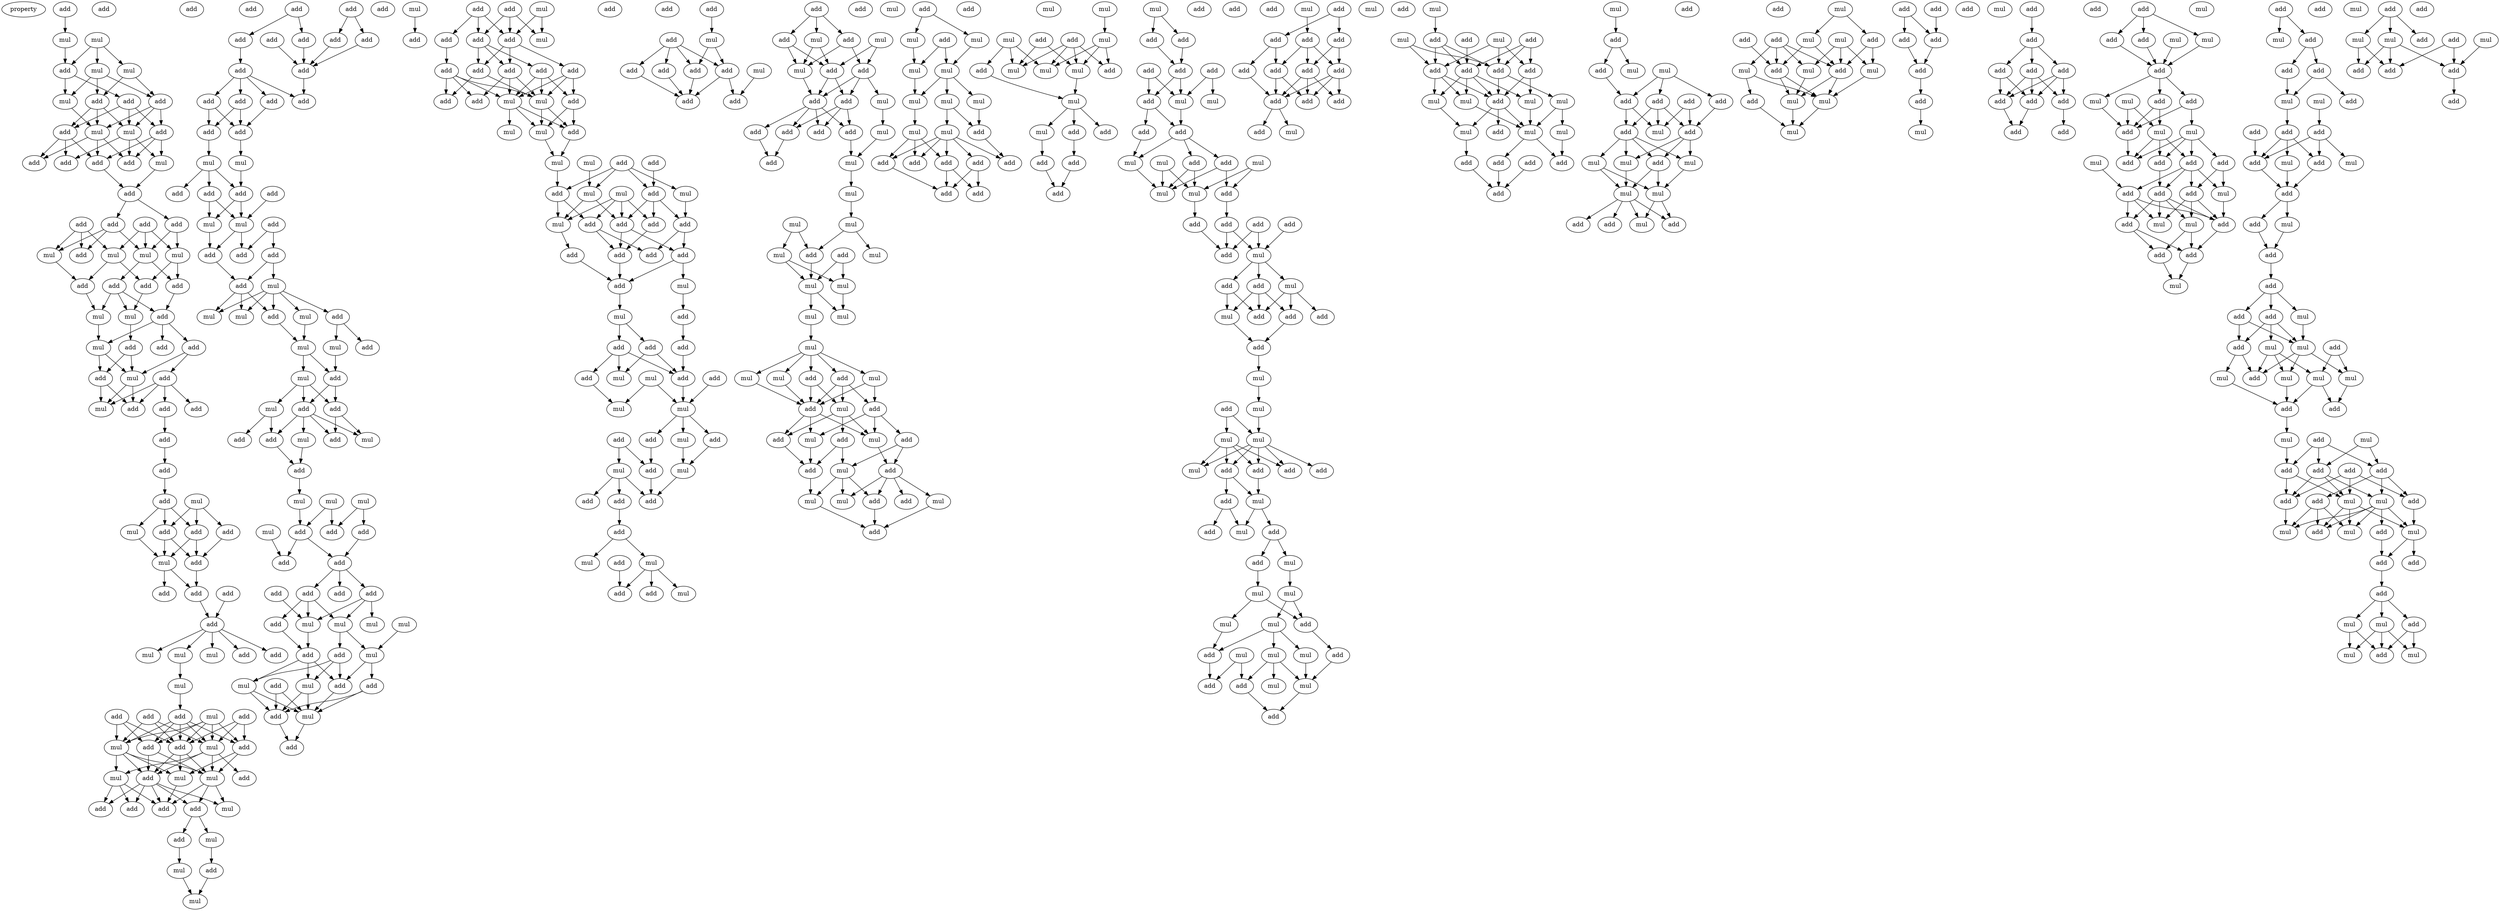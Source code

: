 digraph {
    node [fontcolor=black]
    property [mul=2,lf=1.7]
    0 [ label = add ];
    1 [ label = mul ];
    2 [ label = mul ];
    3 [ label = mul ];
    4 [ label = mul ];
    5 [ label = add ];
    6 [ label = mul ];
    7 [ label = add ];
    8 [ label = add ];
    9 [ label = add ];
    10 [ label = mul ];
    11 [ label = add ];
    12 [ label = mul ];
    13 [ label = add ];
    14 [ label = add ];
    15 [ label = add ];
    16 [ label = mul ];
    17 [ label = add ];
    18 [ label = add ];
    19 [ label = add ];
    20 [ label = add ];
    21 [ label = add ];
    22 [ label = add ];
    23 [ label = add ];
    24 [ label = mul ];
    25 [ label = mul ];
    26 [ label = add ];
    27 [ label = mul ];
    28 [ label = mul ];
    29 [ label = add ];
    30 [ label = add ];
    31 [ label = add ];
    32 [ label = add ];
    33 [ label = add ];
    34 [ label = mul ];
    35 [ label = mul ];
    36 [ label = add ];
    37 [ label = mul ];
    38 [ label = add ];
    39 [ label = add ];
    40 [ label = add ];
    41 [ label = mul ];
    42 [ label = add ];
    43 [ label = add ];
    44 [ label = add ];
    45 [ label = mul ];
    46 [ label = add ];
    47 [ label = add ];
    48 [ label = add ];
    49 [ label = add ];
    50 [ label = mul ];
    51 [ label = add ];
    52 [ label = add ];
    53 [ label = mul ];
    54 [ label = add ];
    55 [ label = add ];
    56 [ label = add ];
    57 [ label = mul ];
    58 [ label = add ];
    59 [ label = add ];
    60 [ label = add ];
    61 [ label = add ];
    62 [ label = add ];
    63 [ label = add ];
    64 [ label = mul ];
    65 [ label = mul ];
    66 [ label = mul ];
    67 [ label = add ];
    68 [ label = add ];
    69 [ label = mul ];
    70 [ label = add ];
    71 [ label = add ];
    72 [ label = add ];
    73 [ label = add ];
    74 [ label = mul ];
    75 [ label = mul ];
    76 [ label = add ];
    77 [ label = mul ];
    78 [ label = add ];
    79 [ label = add ];
    80 [ label = add ];
    81 [ label = add ];
    82 [ label = mul ];
    83 [ label = mul ];
    84 [ label = mul ];
    85 [ label = add ];
    86 [ label = add ];
    87 [ label = add ];
    88 [ label = add ];
    89 [ label = mul ];
    90 [ label = add ];
    91 [ label = mul ];
    92 [ label = mul ];
    93 [ label = add ];
    94 [ label = mul ];
    95 [ label = add ];
    96 [ label = add ];
    97 [ label = add ];
    98 [ label = add ];
    99 [ label = add ];
    100 [ label = add ];
    101 [ label = add ];
    102 [ label = add ];
    103 [ label = add ];
    104 [ label = add ];
    105 [ label = add ];
    106 [ label = add ];
    107 [ label = add ];
    108 [ label = add ];
    109 [ label = add ];
    110 [ label = mul ];
    111 [ label = mul ];
    112 [ label = add ];
    113 [ label = add ];
    114 [ label = add ];
    115 [ label = add ];
    116 [ label = add ];
    117 [ label = mul ];
    118 [ label = add ];
    119 [ label = mul ];
    120 [ label = add ];
    121 [ label = add ];
    122 [ label = add ];
    123 [ label = add ];
    124 [ label = mul ];
    125 [ label = mul ];
    126 [ label = add ];
    127 [ label = add ];
    128 [ label = mul ];
    129 [ label = mul ];
    130 [ label = mul ];
    131 [ label = add ];
    132 [ label = mul ];
    133 [ label = mul ];
    134 [ label = add ];
    135 [ label = add ];
    136 [ label = add ];
    137 [ label = mul ];
    138 [ label = add ];
    139 [ label = mul ];
    140 [ label = add ];
    141 [ label = mul ];
    142 [ label = add ];
    143 [ label = add ];
    144 [ label = mul ];
    145 [ label = mul ];
    146 [ label = mul ];
    147 [ label = add ];
    148 [ label = add ];
    149 [ label = add ];
    150 [ label = mul ];
    151 [ label = add ];
    152 [ label = add ];
    153 [ label = add ];
    154 [ label = add ];
    155 [ label = add ];
    156 [ label = add ];
    157 [ label = mul ];
    158 [ label = mul ];
    159 [ label = mul ];
    160 [ label = add ];
    161 [ label = mul ];
    162 [ label = add ];
    163 [ label = add ];
    164 [ label = mul ];
    165 [ label = add ];
    166 [ label = mul ];
    167 [ label = mul ];
    168 [ label = add ];
    169 [ label = add ];
    170 [ label = mul ];
    171 [ label = add ];
    172 [ label = add ];
    173 [ label = mul ];
    174 [ label = add ];
    175 [ label = add ];
    176 [ label = mul ];
    177 [ label = add ];
    178 [ label = mul ];
    179 [ label = add ];
    180 [ label = add ];
    181 [ label = add ];
    182 [ label = add ];
    183 [ label = add ];
    184 [ label = add ];
    185 [ label = add ];
    186 [ label = add ];
    187 [ label = mul ];
    188 [ label = add ];
    189 [ label = add ];
    190 [ label = mul ];
    191 [ label = add ];
    192 [ label = add ];
    193 [ label = mul ];
    194 [ label = mul ];
    195 [ label = mul ];
    196 [ label = add ];
    197 [ label = add ];
    198 [ label = mul ];
    199 [ label = mul ];
    200 [ label = mul ];
    201 [ label = add ];
    202 [ label = mul ];
    203 [ label = add ];
    204 [ label = add ];
    205 [ label = add ];
    206 [ label = mul ];
    207 [ label = add ];
    208 [ label = add ];
    209 [ label = add ];
    210 [ label = add ];
    211 [ label = add ];
    212 [ label = add ];
    213 [ label = mul ];
    214 [ label = add ];
    215 [ label = add ];
    216 [ label = mul ];
    217 [ label = add ];
    218 [ label = add ];
    219 [ label = add ];
    220 [ label = add ];
    221 [ label = add ];
    222 [ label = mul ];
    223 [ label = mul ];
    224 [ label = add ];
    225 [ label = mul ];
    226 [ label = mul ];
    227 [ label = add ];
    228 [ label = add ];
    229 [ label = add ];
    230 [ label = mul ];
    231 [ label = mul ];
    232 [ label = mul ];
    233 [ label = add ];
    234 [ label = add ];
    235 [ label = add ];
    236 [ label = add ];
    237 [ label = add ];
    238 [ label = add ];
    239 [ label = add ];
    240 [ label = mul ];
    241 [ label = add ];
    242 [ label = mul ];
    243 [ label = add ];
    244 [ label = mul ];
    245 [ label = add ];
    246 [ label = add ];
    247 [ label = add ];
    248 [ label = mul ];
    249 [ label = mul ];
    250 [ label = add ];
    251 [ label = add ];
    252 [ label = add ];
    253 [ label = add ];
    254 [ label = add ];
    255 [ label = add ];
    256 [ label = add ];
    257 [ label = add ];
    258 [ label = mul ];
    259 [ label = add ];
    260 [ label = mul ];
    261 [ label = add ];
    262 [ label = mul ];
    263 [ label = add ];
    264 [ label = add ];
    265 [ label = mul ];
    266 [ label = add ];
    267 [ label = add ];
    268 [ label = add ];
    269 [ label = add ];
    270 [ label = add ];
    271 [ label = add ];
    272 [ label = mul ];
    273 [ label = add ];
    274 [ label = mul ];
    275 [ label = mul ];
    276 [ label = mul ];
    277 [ label = mul ];
    278 [ label = add ];
    279 [ label = mul ];
    280 [ label = mul ];
    281 [ label = mul ];
    282 [ label = add ];
    283 [ label = mul ];
    284 [ label = mul ];
    285 [ label = mul ];
    286 [ label = mul ];
    287 [ label = mul ];
    288 [ label = add ];
    289 [ label = mul ];
    290 [ label = mul ];
    291 [ label = add ];
    292 [ label = mul ];
    293 [ label = add ];
    294 [ label = mul ];
    295 [ label = add ];
    296 [ label = mul ];
    297 [ label = add ];
    298 [ label = add ];
    299 [ label = add ];
    300 [ label = mul ];
    301 [ label = add ];
    302 [ label = mul ];
    303 [ label = add ];
    304 [ label = add ];
    305 [ label = mul ];
    306 [ label = mul ];
    307 [ label = add ];
    308 [ label = mul ];
    309 [ label = add ];
    310 [ label = add ];
    311 [ label = add ];
    312 [ label = add ];
    313 [ label = mul ];
    314 [ label = mul ];
    315 [ label = mul ];
    316 [ label = mul ];
    317 [ label = mul ];
    318 [ label = mul ];
    319 [ label = mul ];
    320 [ label = mul ];
    321 [ label = add ];
    322 [ label = mul ];
    323 [ label = add ];
    324 [ label = add ];
    325 [ label = add ];
    326 [ label = add ];
    327 [ label = add ];
    328 [ label = add ];
    329 [ label = add ];
    330 [ label = mul ];
    331 [ label = mul ];
    332 [ label = mul ];
    333 [ label = add ];
    334 [ label = mul ];
    335 [ label = add ];
    336 [ label = mul ];
    337 [ label = add ];
    338 [ label = mul ];
    339 [ label = mul ];
    340 [ label = add ];
    341 [ label = mul ];
    342 [ label = mul ];
    343 [ label = add ];
    344 [ label = add ];
    345 [ label = add ];
    346 [ label = add ];
    347 [ label = add ];
    348 [ label = mul ];
    349 [ label = add ];
    350 [ label = add ];
    351 [ label = add ];
    352 [ label = add ];
    353 [ label = add ];
    354 [ label = mul ];
    355 [ label = add ];
    356 [ label = mul ];
    357 [ label = add ];
    358 [ label = add ];
    359 [ label = mul ];
    360 [ label = add ];
    361 [ label = add ];
    362 [ label = mul ];
    363 [ label = mul ];
    364 [ label = add ];
    365 [ label = mul ];
    366 [ label = mul ];
    367 [ label = add ];
    368 [ label = add ];
    369 [ label = add ];
    370 [ label = add ];
    371 [ label = add ];
    372 [ label = mul ];
    373 [ label = add ];
    374 [ label = mul ];
    375 [ label = add ];
    376 [ label = add ];
    377 [ label = add ];
    378 [ label = add ];
    379 [ label = mul ];
    380 [ label = add ];
    381 [ label = add ];
    382 [ label = mul ];
    383 [ label = add ];
    384 [ label = add ];
    385 [ label = mul ];
    386 [ label = mul ];
    387 [ label = mul ];
    388 [ label = add ];
    389 [ label = add ];
    390 [ label = add ];
    391 [ label = add ];
    392 [ label = mul ];
    393 [ label = add ];
    394 [ label = mul ];
    395 [ label = mul ];
    396 [ label = add ];
    397 [ label = add ];
    398 [ label = add ];
    399 [ label = mul ];
    400 [ label = mul ];
    401 [ label = mul ];
    402 [ label = add ];
    403 [ label = mul ];
    404 [ label = add ];
    405 [ label = mul ];
    406 [ label = mul ];
    407 [ label = mul ];
    408 [ label = add ];
    409 [ label = mul ];
    410 [ label = add ];
    411 [ label = add ];
    412 [ label = mul ];
    413 [ label = add ];
    414 [ label = mul ];
    415 [ label = add ];
    416 [ label = add ];
    417 [ label = mul ];
    418 [ label = mul ];
    419 [ label = add ];
    420 [ label = add ];
    421 [ label = add ];
    422 [ label = add ];
    423 [ label = add ];
    424 [ label = add ];
    425 [ label = add ];
    426 [ label = add ];
    427 [ label = add ];
    428 [ label = add ];
    429 [ label = add ];
    430 [ label = add ];
    431 [ label = mul ];
    432 [ label = mul ];
    433 [ label = add ];
    434 [ label = mul ];
    435 [ label = add ];
    436 [ label = mul ];
    437 [ label = add ];
    438 [ label = add ];
    439 [ label = add ];
    440 [ label = add ];
    441 [ label = add ];
    442 [ label = mul ];
    443 [ label = mul ];
    444 [ label = mul ];
    445 [ label = add ];
    446 [ label = mul ];
    447 [ label = mul ];
    448 [ label = mul ];
    449 [ label = add ];
    450 [ label = mul ];
    451 [ label = add ];
    452 [ label = add ];
    453 [ label = add ];
    454 [ label = add ];
    455 [ label = add ];
    456 [ label = mul ];
    457 [ label = add ];
    458 [ label = add ];
    459 [ label = mul ];
    460 [ label = mul ];
    461 [ label = add ];
    462 [ label = add ];
    463 [ label = add ];
    464 [ label = add ];
    465 [ label = add ];
    466 [ label = add ];
    467 [ label = mul ];
    468 [ label = add ];
    469 [ label = mul ];
    470 [ label = mul ];
    471 [ label = mul ];
    472 [ label = add ];
    473 [ label = mul ];
    474 [ label = mul ];
    475 [ label = add ];
    476 [ label = add ];
    477 [ label = add ];
    478 [ label = add ];
    479 [ label = mul ];
    480 [ label = mul ];
    481 [ label = mul ];
    482 [ label = add ];
    483 [ label = mul ];
    484 [ label = add ];
    485 [ label = add ];
    486 [ label = mul ];
    487 [ label = add ];
    488 [ label = add ];
    489 [ label = mul ];
    490 [ label = mul ];
    491 [ label = add ];
    492 [ label = mul ];
    493 [ label = mul ];
    494 [ label = mul ];
    495 [ label = add ];
    496 [ label = add ];
    497 [ label = add ];
    498 [ label = add ];
    499 [ label = mul ];
    500 [ label = add ];
    501 [ label = add ];
    502 [ label = add ];
    503 [ label = add ];
    504 [ label = mul ];
    505 [ label = add ];
    506 [ label = add ];
    507 [ label = add ];
    508 [ label = add ];
    509 [ label = add ];
    510 [ label = add ];
    511 [ label = add ];
    512 [ label = add ];
    513 [ label = add ];
    514 [ label = add ];
    515 [ label = add ];
    516 [ label = add ];
    517 [ label = add ];
    518 [ label = mul ];
    519 [ label = mul ];
    520 [ label = mul ];
    521 [ label = add ];
    522 [ label = mul ];
    523 [ label = add ];
    524 [ label = mul ];
    525 [ label = add ];
    526 [ label = mul ];
    527 [ label = mul ];
    528 [ label = add ];
    529 [ label = add ];
    530 [ label = add ];
    531 [ label = add ];
    532 [ label = add ];
    533 [ label = mul ];
    534 [ label = add ];
    535 [ label = add ];
    536 [ label = mul ];
    537 [ label = add ];
    538 [ label = add ];
    539 [ label = mul ];
    540 [ label = add ];
    541 [ label = mul ];
    542 [ label = add ];
    543 [ label = add ];
    544 [ label = mul ];
    545 [ label = add ];
    546 [ label = mul ];
    547 [ label = add ];
    548 [ label = add ];
    549 [ label = add ];
    550 [ label = mul ];
    551 [ label = add ];
    552 [ label = mul ];
    553 [ label = add ];
    554 [ label = add ];
    555 [ label = add ];
    556 [ label = mul ];
    557 [ label = add ];
    558 [ label = mul ];
    559 [ label = add ];
    560 [ label = add ];
    561 [ label = add ];
    562 [ label = mul ];
    563 [ label = add ];
    564 [ label = add ];
    565 [ label = add ];
    566 [ label = add ];
    567 [ label = mul ];
    568 [ label = add ];
    569 [ label = add ];
    570 [ label = add ];
    571 [ label = mul ];
    572 [ label = mul ];
    573 [ label = mul ];
    574 [ label = add ];
    575 [ label = mul ];
    576 [ label = mul ];
    577 [ label = mul ];
    578 [ label = add ];
    579 [ label = add ];
    580 [ label = add ];
    581 [ label = mul ];
    582 [ label = mul ];
    583 [ label = add ];
    584 [ label = add ];
    585 [ label = add ];
    586 [ label = add ];
    587 [ label = mul ];
    588 [ label = add ];
    589 [ label = add ];
    590 [ label = add ];
    591 [ label = mul ];
    592 [ label = add ];
    593 [ label = add ];
    594 [ label = mul ];
    595 [ label = mul ];
    596 [ label = mul ];
    597 [ label = add ];
    598 [ label = add ];
    599 [ label = add ];
    600 [ label = mul ];
    601 [ label = add ];
    602 [ label = mul ];
    603 [ label = mul ];
    604 [ label = mul ];
    605 [ label = add ];
    606 [ label = mul ];
    607 [ label = add ];
    608 [ label = add ];
    609 [ label = mul ];
    610 [ label = mul ];
    611 [ label = add ];
    612 [ label = mul ];
    613 [ label = add ];
    614 [ label = add ];
    615 [ label = add ];
    616 [ label = add ];
    617 [ label = add ];
    0 -> 2 [ name = 0 ];
    1 -> 3 [ name = 1 ];
    1 -> 4 [ name = 2 ];
    1 -> 5 [ name = 3 ];
    2 -> 5 [ name = 4 ];
    3 -> 8 [ name = 5 ];
    3 -> 9 [ name = 6 ];
    4 -> 6 [ name = 7 ];
    4 -> 8 [ name = 8 ];
    4 -> 9 [ name = 9 ];
    5 -> 6 [ name = 10 ];
    5 -> 7 [ name = 11 ];
    6 -> 10 [ name = 12 ];
    7 -> 11 [ name = 13 ];
    7 -> 12 [ name = 14 ];
    7 -> 13 [ name = 15 ];
    8 -> 10 [ name = 16 ];
    8 -> 11 [ name = 17 ];
    8 -> 12 [ name = 18 ];
    9 -> 10 [ name = 19 ];
    9 -> 12 [ name = 20 ];
    9 -> 13 [ name = 21 ];
    10 -> 14 [ name = 22 ];
    10 -> 17 [ name = 23 ];
    10 -> 18 [ name = 24 ];
    11 -> 16 [ name = 25 ];
    11 -> 17 [ name = 26 ];
    11 -> 18 [ name = 27 ];
    12 -> 15 [ name = 28 ];
    12 -> 16 [ name = 29 ];
    12 -> 17 [ name = 30 ];
    13 -> 14 [ name = 31 ];
    13 -> 15 [ name = 32 ];
    13 -> 18 [ name = 33 ];
    16 -> 19 [ name = 34 ];
    18 -> 19 [ name = 35 ];
    19 -> 21 [ name = 36 ];
    19 -> 23 [ name = 37 ];
    20 -> 24 [ name = 38 ];
    20 -> 26 [ name = 39 ];
    20 -> 27 [ name = 40 ];
    21 -> 26 [ name = 41 ];
    21 -> 27 [ name = 42 ];
    21 -> 28 [ name = 43 ];
    22 -> 24 [ name = 44 ];
    22 -> 25 [ name = 45 ];
    22 -> 28 [ name = 46 ];
    23 -> 25 [ name = 47 ];
    23 -> 28 [ name = 48 ];
    24 -> 30 [ name = 49 ];
    24 -> 31 [ name = 50 ];
    25 -> 31 [ name = 51 ];
    25 -> 32 [ name = 52 ];
    27 -> 30 [ name = 53 ];
    28 -> 29 [ name = 54 ];
    28 -> 32 [ name = 55 ];
    29 -> 33 [ name = 56 ];
    29 -> 34 [ name = 57 ];
    29 -> 35 [ name = 58 ];
    30 -> 35 [ name = 59 ];
    31 -> 34 [ name = 60 ];
    32 -> 33 [ name = 61 ];
    33 -> 37 [ name = 62 ];
    33 -> 38 [ name = 63 ];
    33 -> 39 [ name = 64 ];
    34 -> 36 [ name = 65 ];
    35 -> 37 [ name = 66 ];
    36 -> 41 [ name = 67 ];
    36 -> 42 [ name = 68 ];
    37 -> 41 [ name = 69 ];
    37 -> 42 [ name = 70 ];
    39 -> 40 [ name = 71 ];
    39 -> 41 [ name = 72 ];
    40 -> 43 [ name = 73 ];
    40 -> 45 [ name = 74 ];
    40 -> 46 [ name = 75 ];
    40 -> 47 [ name = 76 ];
    41 -> 45 [ name = 77 ];
    41 -> 46 [ name = 78 ];
    42 -> 45 [ name = 79 ];
    42 -> 46 [ name = 80 ];
    43 -> 48 [ name = 81 ];
    48 -> 49 [ name = 82 ];
    49 -> 52 [ name = 83 ];
    50 -> 54 [ name = 84 ];
    50 -> 55 [ name = 85 ];
    50 -> 56 [ name = 86 ];
    52 -> 53 [ name = 87 ];
    52 -> 55 [ name = 88 ];
    52 -> 56 [ name = 89 ];
    53 -> 57 [ name = 90 ];
    54 -> 58 [ name = 91 ];
    55 -> 57 [ name = 92 ];
    55 -> 58 [ name = 93 ];
    56 -> 57 [ name = 94 ];
    56 -> 58 [ name = 95 ];
    57 -> 60 [ name = 96 ];
    57 -> 61 [ name = 97 ];
    58 -> 60 [ name = 98 ];
    59 -> 63 [ name = 99 ];
    60 -> 63 [ name = 100 ];
    63 -> 64 [ name = 101 ];
    63 -> 65 [ name = 102 ];
    63 -> 66 [ name = 103 ];
    63 -> 67 [ name = 104 ];
    63 -> 68 [ name = 105 ];
    65 -> 69 [ name = 106 ];
    69 -> 70 [ name = 107 ];
    70 -> 75 [ name = 108 ];
    70 -> 76 [ name = 109 ];
    70 -> 77 [ name = 110 ];
    70 -> 78 [ name = 111 ];
    70 -> 79 [ name = 112 ];
    71 -> 76 [ name = 113 ];
    71 -> 77 [ name = 114 ];
    71 -> 79 [ name = 115 ];
    72 -> 75 [ name = 116 ];
    72 -> 76 [ name = 117 ];
    72 -> 77 [ name = 118 ];
    73 -> 75 [ name = 119 ];
    73 -> 76 [ name = 120 ];
    73 -> 78 [ name = 121 ];
    74 -> 75 [ name = 122 ];
    74 -> 76 [ name = 123 ];
    74 -> 77 [ name = 124 ];
    74 -> 78 [ name = 125 ];
    74 -> 79 [ name = 126 ];
    75 -> 81 [ name = 127 ];
    75 -> 82 [ name = 128 ];
    75 -> 83 [ name = 129 ];
    75 -> 84 [ name = 130 ];
    76 -> 81 [ name = 131 ];
    76 -> 83 [ name = 132 ];
    76 -> 84 [ name = 133 ];
    77 -> 80 [ name = 134 ];
    77 -> 81 [ name = 135 ];
    77 -> 82 [ name = 136 ];
    77 -> 84 [ name = 137 ];
    78 -> 81 [ name = 138 ];
    78 -> 84 [ name = 139 ];
    79 -> 83 [ name = 140 ];
    79 -> 84 [ name = 141 ];
    81 -> 85 [ name = 142 ];
    81 -> 86 [ name = 143 ];
    81 -> 87 [ name = 144 ];
    81 -> 88 [ name = 145 ];
    81 -> 89 [ name = 146 ];
    82 -> 85 [ name = 147 ];
    82 -> 86 [ name = 148 ];
    82 -> 87 [ name = 149 ];
    83 -> 85 [ name = 150 ];
    84 -> 85 [ name = 151 ];
    84 -> 88 [ name = 152 ];
    84 -> 89 [ name = 153 ];
    88 -> 90 [ name = 154 ];
    88 -> 91 [ name = 155 ];
    90 -> 92 [ name = 156 ];
    91 -> 93 [ name = 157 ];
    92 -> 94 [ name = 158 ];
    93 -> 94 [ name = 159 ];
    95 -> 99 [ name = 160 ];
    95 -> 100 [ name = 161 ];
    96 -> 97 [ name = 162 ];
    96 -> 101 [ name = 163 ];
    97 -> 102 [ name = 164 ];
    98 -> 102 [ name = 165 ];
    99 -> 103 [ name = 166 ];
    100 -> 102 [ name = 167 ];
    101 -> 102 [ name = 168 ];
    102 -> 106 [ name = 169 ];
    103 -> 104 [ name = 170 ];
    103 -> 105 [ name = 171 ];
    103 -> 106 [ name = 172 ];
    103 -> 107 [ name = 173 ];
    104 -> 108 [ name = 174 ];
    104 -> 109 [ name = 175 ];
    105 -> 108 [ name = 176 ];
    105 -> 109 [ name = 177 ];
    107 -> 109 [ name = 178 ];
    108 -> 110 [ name = 179 ];
    109 -> 111 [ name = 180 ];
    110 -> 112 [ name = 181 ];
    110 -> 115 [ name = 182 ];
    110 -> 116 [ name = 183 ];
    111 -> 115 [ name = 184 ];
    112 -> 117 [ name = 185 ];
    112 -> 119 [ name = 186 ];
    113 -> 119 [ name = 187 ];
    115 -> 117 [ name = 188 ];
    115 -> 119 [ name = 189 ];
    117 -> 121 [ name = 190 ];
    118 -> 120 [ name = 191 ];
    118 -> 122 [ name = 192 ];
    119 -> 120 [ name = 193 ];
    119 -> 121 [ name = 194 ];
    121 -> 123 [ name = 195 ];
    122 -> 123 [ name = 196 ];
    122 -> 124 [ name = 197 ];
    123 -> 125 [ name = 198 ];
    123 -> 126 [ name = 199 ];
    123 -> 128 [ name = 200 ];
    124 -> 125 [ name = 201 ];
    124 -> 126 [ name = 202 ];
    124 -> 127 [ name = 203 ];
    124 -> 128 [ name = 204 ];
    124 -> 129 [ name = 205 ];
    126 -> 132 [ name = 206 ];
    127 -> 130 [ name = 207 ];
    127 -> 131 [ name = 208 ];
    129 -> 132 [ name = 209 ];
    130 -> 134 [ name = 210 ];
    132 -> 133 [ name = 211 ];
    132 -> 134 [ name = 212 ];
    133 -> 135 [ name = 213 ];
    133 -> 136 [ name = 214 ];
    133 -> 137 [ name = 215 ];
    134 -> 135 [ name = 216 ];
    134 -> 136 [ name = 217 ];
    135 -> 138 [ name = 218 ];
    135 -> 139 [ name = 219 ];
    135 -> 140 [ name = 220 ];
    135 -> 141 [ name = 221 ];
    136 -> 139 [ name = 222 ];
    136 -> 140 [ name = 223 ];
    137 -> 138 [ name = 224 ];
    137 -> 142 [ name = 225 ];
    138 -> 143 [ name = 226 ];
    141 -> 143 [ name = 227 ];
    143 -> 146 [ name = 228 ];
    144 -> 148 [ name = 229 ];
    144 -> 149 [ name = 230 ];
    145 -> 147 [ name = 231 ];
    145 -> 148 [ name = 232 ];
    146 -> 149 [ name = 233 ];
    147 -> 152 [ name = 234 ];
    149 -> 151 [ name = 235 ];
    149 -> 152 [ name = 236 ];
    150 -> 151 [ name = 237 ];
    152 -> 154 [ name = 238 ];
    152 -> 155 [ name = 239 ];
    152 -> 156 [ name = 240 ];
    153 -> 161 [ name = 241 ];
    155 -> 157 [ name = 242 ];
    155 -> 158 [ name = 243 ];
    155 -> 161 [ name = 244 ];
    156 -> 157 [ name = 245 ];
    156 -> 160 [ name = 246 ];
    156 -> 161 [ name = 247 ];
    157 -> 162 [ name = 248 ];
    157 -> 164 [ name = 249 ];
    159 -> 164 [ name = 250 ];
    160 -> 163 [ name = 251 ];
    161 -> 163 [ name = 252 ];
    162 -> 166 [ name = 253 ];
    162 -> 167 [ name = 254 ];
    162 -> 168 [ name = 255 ];
    163 -> 166 [ name = 256 ];
    163 -> 167 [ name = 257 ];
    163 -> 168 [ name = 258 ];
    164 -> 165 [ name = 259 ];
    164 -> 168 [ name = 260 ];
    165 -> 170 [ name = 261 ];
    165 -> 171 [ name = 262 ];
    166 -> 170 [ name = 263 ];
    166 -> 171 [ name = 264 ];
    167 -> 170 [ name = 265 ];
    167 -> 171 [ name = 266 ];
    168 -> 170 [ name = 267 ];
    169 -> 170 [ name = 268 ];
    169 -> 171 [ name = 269 ];
    170 -> 172 [ name = 270 ];
    171 -> 172 [ name = 271 ];
    173 -> 174 [ name = 272 ];
    175 -> 179 [ name = 273 ];
    175 -> 180 [ name = 274 ];
    175 -> 181 [ name = 275 ];
    176 -> 178 [ name = 276 ];
    176 -> 181 [ name = 277 ];
    177 -> 178 [ name = 278 ];
    177 -> 180 [ name = 279 ];
    177 -> 181 [ name = 280 ];
    179 -> 186 [ name = 281 ];
    180 -> 182 [ name = 282 ];
    180 -> 184 [ name = 283 ];
    180 -> 185 [ name = 284 ];
    181 -> 183 [ name = 285 ];
    181 -> 184 [ name = 286 ];
    181 -> 185 [ name = 287 ];
    182 -> 187 [ name = 288 ];
    182 -> 189 [ name = 289 ];
    182 -> 190 [ name = 290 ];
    183 -> 187 [ name = 291 ];
    183 -> 189 [ name = 292 ];
    183 -> 190 [ name = 293 ];
    184 -> 188 [ name = 294 ];
    184 -> 190 [ name = 295 ];
    185 -> 187 [ name = 296 ];
    185 -> 190 [ name = 297 ];
    185 -> 191 [ name = 298 ];
    186 -> 187 [ name = 299 ];
    186 -> 188 [ name = 300 ];
    186 -> 190 [ name = 301 ];
    186 -> 191 [ name = 302 ];
    187 -> 192 [ name = 303 ];
    187 -> 193 [ name = 304 ];
    187 -> 194 [ name = 305 ];
    189 -> 192 [ name = 306 ];
    189 -> 193 [ name = 307 ];
    190 -> 192 [ name = 308 ];
    190 -> 193 [ name = 309 ];
    192 -> 198 [ name = 310 ];
    193 -> 198 [ name = 311 ];
    195 -> 199 [ name = 312 ];
    196 -> 199 [ name = 313 ];
    196 -> 201 [ name = 314 ];
    196 -> 202 [ name = 315 ];
    196 -> 203 [ name = 316 ];
    197 -> 201 [ name = 317 ];
    198 -> 203 [ name = 318 ];
    199 -> 206 [ name = 319 ];
    199 -> 207 [ name = 320 ];
    200 -> 204 [ name = 321 ];
    200 -> 206 [ name = 322 ];
    200 -> 207 [ name = 323 ];
    200 -> 208 [ name = 324 ];
    201 -> 205 [ name = 325 ];
    201 -> 207 [ name = 326 ];
    201 -> 208 [ name = 327 ];
    202 -> 205 [ name = 328 ];
    203 -> 204 [ name = 329 ];
    203 -> 206 [ name = 330 ];
    204 -> 211 [ name = 331 ];
    204 -> 212 [ name = 332 ];
    205 -> 210 [ name = 333 ];
    205 -> 212 [ name = 334 ];
    206 -> 209 [ name = 335 ];
    207 -> 210 [ name = 336 ];
    207 -> 211 [ name = 337 ];
    208 -> 211 [ name = 338 ];
    209 -> 214 [ name = 339 ];
    210 -> 213 [ name = 340 ];
    210 -> 214 [ name = 341 ];
    211 -> 214 [ name = 342 ];
    213 -> 215 [ name = 343 ];
    214 -> 216 [ name = 344 ];
    215 -> 219 [ name = 345 ];
    216 -> 217 [ name = 346 ];
    216 -> 218 [ name = 347 ];
    217 -> 221 [ name = 348 ];
    217 -> 223 [ name = 349 ];
    217 -> 224 [ name = 350 ];
    218 -> 223 [ name = 351 ];
    218 -> 224 [ name = 352 ];
    219 -> 224 [ name = 353 ];
    220 -> 226 [ name = 354 ];
    221 -> 225 [ name = 355 ];
    222 -> 225 [ name = 356 ];
    222 -> 226 [ name = 357 ];
    224 -> 226 [ name = 358 ];
    226 -> 228 [ name = 359 ];
    226 -> 229 [ name = 360 ];
    226 -> 230 [ name = 361 ];
    227 -> 231 [ name = 362 ];
    227 -> 233 [ name = 363 ];
    228 -> 232 [ name = 364 ];
    229 -> 233 [ name = 365 ];
    230 -> 232 [ name = 366 ];
    231 -> 236 [ name = 367 ];
    231 -> 237 [ name = 368 ];
    231 -> 238 [ name = 369 ];
    232 -> 238 [ name = 370 ];
    233 -> 238 [ name = 371 ];
    237 -> 239 [ name = 372 ];
    239 -> 240 [ name = 373 ];
    239 -> 242 [ name = 374 ];
    241 -> 243 [ name = 375 ];
    242 -> 243 [ name = 376 ];
    242 -> 244 [ name = 377 ];
    242 -> 245 [ name = 378 ];
    246 -> 248 [ name = 379 ];
    247 -> 250 [ name = 380 ];
    247 -> 251 [ name = 381 ];
    247 -> 252 [ name = 382 ];
    247 -> 253 [ name = 383 ];
    248 -> 251 [ name = 384 ];
    248 -> 253 [ name = 385 ];
    249 -> 254 [ name = 386 ];
    250 -> 255 [ name = 387 ];
    251 -> 255 [ name = 388 ];
    252 -> 255 [ name = 389 ];
    253 -> 254 [ name = 390 ];
    253 -> 255 [ name = 391 ];
    256 -> 257 [ name = 392 ];
    256 -> 259 [ name = 393 ];
    256 -> 260 [ name = 394 ];
    257 -> 262 [ name = 395 ];
    257 -> 264 [ name = 396 ];
    258 -> 263 [ name = 397 ];
    258 -> 264 [ name = 398 ];
    259 -> 262 [ name = 399 ];
    259 -> 263 [ name = 400 ];
    260 -> 262 [ name = 401 ];
    260 -> 263 [ name = 402 ];
    262 -> 267 [ name = 403 ];
    263 -> 266 [ name = 404 ];
    263 -> 267 [ name = 405 ];
    264 -> 265 [ name = 406 ];
    264 -> 266 [ name = 407 ];
    264 -> 267 [ name = 408 ];
    265 -> 272 [ name = 409 ];
    266 -> 269 [ name = 410 ];
    266 -> 270 [ name = 411 ];
    266 -> 271 [ name = 412 ];
    267 -> 268 [ name = 413 ];
    267 -> 269 [ name = 414 ];
    267 -> 270 [ name = 415 ];
    267 -> 271 [ name = 416 ];
    268 -> 273 [ name = 417 ];
    270 -> 273 [ name = 418 ];
    271 -> 274 [ name = 419 ];
    272 -> 274 [ name = 420 ];
    274 -> 275 [ name = 421 ];
    275 -> 277 [ name = 422 ];
    276 -> 278 [ name = 423 ];
    276 -> 281 [ name = 424 ];
    277 -> 278 [ name = 425 ];
    277 -> 280 [ name = 426 ];
    278 -> 283 [ name = 427 ];
    281 -> 283 [ name = 428 ];
    281 -> 284 [ name = 429 ];
    282 -> 283 [ name = 430 ];
    282 -> 284 [ name = 431 ];
    283 -> 285 [ name = 432 ];
    283 -> 286 [ name = 433 ];
    284 -> 285 [ name = 434 ];
    286 -> 287 [ name = 435 ];
    287 -> 288 [ name = 436 ];
    287 -> 289 [ name = 437 ];
    287 -> 290 [ name = 438 ];
    287 -> 291 [ name = 439 ];
    287 -> 292 [ name = 440 ];
    288 -> 294 [ name = 441 ];
    288 -> 295 [ name = 442 ];
    289 -> 295 [ name = 443 ];
    290 -> 295 [ name = 444 ];
    291 -> 293 [ name = 445 ];
    291 -> 294 [ name = 446 ];
    291 -> 295 [ name = 447 ];
    292 -> 293 [ name = 448 ];
    292 -> 295 [ name = 449 ];
    293 -> 296 [ name = 450 ];
    293 -> 298 [ name = 451 ];
    293 -> 300 [ name = 452 ];
    294 -> 296 [ name = 453 ];
    294 -> 297 [ name = 454 ];
    294 -> 299 [ name = 455 ];
    295 -> 296 [ name = 456 ];
    295 -> 299 [ name = 457 ];
    295 -> 300 [ name = 458 ];
    296 -> 301 [ name = 459 ];
    297 -> 302 [ name = 460 ];
    297 -> 303 [ name = 461 ];
    298 -> 301 [ name = 462 ];
    298 -> 302 [ name = 463 ];
    299 -> 303 [ name = 464 ];
    300 -> 303 [ name = 465 ];
    301 -> 304 [ name = 466 ];
    301 -> 306 [ name = 467 ];
    301 -> 307 [ name = 468 ];
    301 -> 308 [ name = 469 ];
    302 -> 305 [ name = 470 ];
    302 -> 306 [ name = 471 ];
    302 -> 307 [ name = 472 ];
    303 -> 305 [ name = 473 ];
    305 -> 309 [ name = 474 ];
    307 -> 309 [ name = 475 ];
    308 -> 309 [ name = 476 ];
    310 -> 313 [ name = 477 ];
    310 -> 314 [ name = 478 ];
    311 -> 315 [ name = 479 ];
    311 -> 316 [ name = 480 ];
    313 -> 315 [ name = 481 ];
    314 -> 316 [ name = 482 ];
    315 -> 317 [ name = 483 ];
    315 -> 318 [ name = 484 ];
    315 -> 319 [ name = 485 ];
    316 -> 319 [ name = 486 ];
    317 -> 320 [ name = 487 ];
    317 -> 321 [ name = 488 ];
    318 -> 321 [ name = 489 ];
    319 -> 322 [ name = 490 ];
    320 -> 323 [ name = 491 ];
    320 -> 324 [ name = 492 ];
    320 -> 325 [ name = 493 ];
    320 -> 326 [ name = 494 ];
    320 -> 327 [ name = 495 ];
    321 -> 325 [ name = 496 ];
    322 -> 323 [ name = 497 ];
    322 -> 324 [ name = 498 ];
    322 -> 326 [ name = 499 ];
    323 -> 328 [ name = 500 ];
    323 -> 329 [ name = 501 ];
    326 -> 328 [ name = 502 ];
    327 -> 328 [ name = 503 ];
    327 -> 329 [ name = 504 ];
    331 -> 334 [ name = 505 ];
    332 -> 337 [ name = 506 ];
    332 -> 338 [ name = 507 ];
    332 -> 339 [ name = 508 ];
    333 -> 336 [ name = 509 ];
    333 -> 338 [ name = 510 ];
    333 -> 339 [ name = 511 ];
    333 -> 340 [ name = 512 ];
    334 -> 336 [ name = 513 ];
    334 -> 339 [ name = 514 ];
    334 -> 340 [ name = 515 ];
    335 -> 336 [ name = 516 ];
    335 -> 338 [ name = 517 ];
    336 -> 341 [ name = 518 ];
    337 -> 341 [ name = 519 ];
    341 -> 342 [ name = 520 ];
    341 -> 343 [ name = 521 ];
    341 -> 344 [ name = 522 ];
    342 -> 345 [ name = 523 ];
    343 -> 346 [ name = 524 ];
    345 -> 347 [ name = 525 ];
    346 -> 347 [ name = 526 ];
    348 -> 349 [ name = 527 ];
    348 -> 350 [ name = 528 ];
    349 -> 351 [ name = 529 ];
    350 -> 351 [ name = 530 ];
    351 -> 354 [ name = 531 ];
    351 -> 355 [ name = 532 ];
    352 -> 354 [ name = 533 ];
    352 -> 355 [ name = 534 ];
    353 -> 354 [ name = 535 ];
    353 -> 356 [ name = 536 ];
    354 -> 358 [ name = 537 ];
    355 -> 357 [ name = 538 ];
    355 -> 358 [ name = 539 ];
    357 -> 359 [ name = 540 ];
    358 -> 359 [ name = 541 ];
    358 -> 360 [ name = 542 ];
    358 -> 361 [ name = 543 ];
    359 -> 366 [ name = 544 ];
    360 -> 364 [ name = 545 ];
    360 -> 366 [ name = 546 ];
    361 -> 365 [ name = 547 ];
    361 -> 366 [ name = 548 ];
    362 -> 365 [ name = 549 ];
    362 -> 366 [ name = 550 ];
    363 -> 364 [ name = 551 ];
    363 -> 365 [ name = 552 ];
    364 -> 369 [ name = 553 ];
    365 -> 370 [ name = 554 ];
    367 -> 372 [ name = 555 ];
    368 -> 371 [ name = 556 ];
    368 -> 372 [ name = 557 ];
    369 -> 371 [ name = 558 ];
    369 -> 372 [ name = 559 ];
    370 -> 371 [ name = 560 ];
    372 -> 373 [ name = 561 ];
    372 -> 374 [ name = 562 ];
    372 -> 375 [ name = 563 ];
    373 -> 378 [ name = 564 ];
    373 -> 379 [ name = 565 ];
    374 -> 376 [ name = 566 ];
    374 -> 378 [ name = 567 ];
    374 -> 380 [ name = 568 ];
    375 -> 376 [ name = 569 ];
    375 -> 378 [ name = 570 ];
    375 -> 379 [ name = 571 ];
    376 -> 381 [ name = 572 ];
    379 -> 381 [ name = 573 ];
    381 -> 382 [ name = 574 ];
    382 -> 385 [ name = 575 ];
    384 -> 386 [ name = 576 ];
    384 -> 387 [ name = 577 ];
    385 -> 386 [ name = 578 ];
    386 -> 388 [ name = 579 ];
    386 -> 389 [ name = 580 ];
    386 -> 390 [ name = 581 ];
    386 -> 391 [ name = 582 ];
    386 -> 392 [ name = 583 ];
    387 -> 388 [ name = 584 ];
    387 -> 390 [ name = 585 ];
    387 -> 391 [ name = 586 ];
    387 -> 392 [ name = 587 ];
    388 -> 394 [ name = 588 ];
    391 -> 393 [ name = 589 ];
    391 -> 394 [ name = 590 ];
    393 -> 395 [ name = 591 ];
    393 -> 397 [ name = 592 ];
    394 -> 395 [ name = 593 ];
    394 -> 396 [ name = 594 ];
    396 -> 398 [ name = 595 ];
    396 -> 399 [ name = 596 ];
    398 -> 400 [ name = 597 ];
    399 -> 401 [ name = 598 ];
    400 -> 403 [ name = 599 ];
    400 -> 404 [ name = 600 ];
    401 -> 404 [ name = 601 ];
    401 -> 405 [ name = 602 ];
    403 -> 408 [ name = 603 ];
    404 -> 410 [ name = 604 ];
    405 -> 406 [ name = 605 ];
    405 -> 408 [ name = 606 ];
    405 -> 409 [ name = 607 ];
    406 -> 414 [ name = 608 ];
    407 -> 411 [ name = 609 ];
    407 -> 413 [ name = 610 ];
    408 -> 413 [ name = 611 ];
    409 -> 411 [ name = 612 ];
    409 -> 412 [ name = 613 ];
    409 -> 414 [ name = 614 ];
    410 -> 414 [ name = 615 ];
    411 -> 415 [ name = 616 ];
    414 -> 415 [ name = 617 ];
    416 -> 421 [ name = 618 ];
    416 -> 422 [ name = 619 ];
    418 -> 420 [ name = 620 ];
    420 -> 423 [ name = 621 ];
    420 -> 425 [ name = 622 ];
    420 -> 426 [ name = 623 ];
    421 -> 423 [ name = 624 ];
    421 -> 426 [ name = 625 ];
    422 -> 424 [ name = 626 ];
    422 -> 425 [ name = 627 ];
    423 -> 427 [ name = 628 ];
    423 -> 428 [ name = 629 ];
    423 -> 429 [ name = 630 ];
    424 -> 427 [ name = 631 ];
    425 -> 427 [ name = 632 ];
    425 -> 429 [ name = 633 ];
    426 -> 427 [ name = 634 ];
    426 -> 428 [ name = 635 ];
    426 -> 429 [ name = 636 ];
    427 -> 430 [ name = 637 ];
    427 -> 431 [ name = 638 ];
    432 -> 435 [ name = 639 ];
    433 -> 438 [ name = 640 ];
    433 -> 439 [ name = 641 ];
    433 -> 440 [ name = 642 ];
    434 -> 438 [ name = 643 ];
    434 -> 440 [ name = 644 ];
    434 -> 441 [ name = 645 ];
    435 -> 439 [ name = 646 ];
    435 -> 440 [ name = 647 ];
    435 -> 441 [ name = 648 ];
    436 -> 440 [ name = 649 ];
    436 -> 441 [ name = 650 ];
    437 -> 439 [ name = 651 ];
    438 -> 444 [ name = 652 ];
    438 -> 445 [ name = 653 ];
    439 -> 443 [ name = 654 ];
    439 -> 444 [ name = 655 ];
    439 -> 445 [ name = 656 ];
    439 -> 446 [ name = 657 ];
    440 -> 442 [ name = 658 ];
    440 -> 445 [ name = 659 ];
    441 -> 443 [ name = 660 ];
    441 -> 445 [ name = 661 ];
    441 -> 446 [ name = 662 ];
    442 -> 447 [ name = 663 ];
    442 -> 450 [ name = 664 ];
    443 -> 447 [ name = 665 ];
    444 -> 447 [ name = 666 ];
    445 -> 447 [ name = 667 ];
    445 -> 448 [ name = 668 ];
    445 -> 449 [ name = 669 ];
    446 -> 448 [ name = 670 ];
    447 -> 453 [ name = 671 ];
    447 -> 454 [ name = 672 ];
    448 -> 451 [ name = 673 ];
    450 -> 454 [ name = 674 ];
    451 -> 455 [ name = 675 ];
    452 -> 455 [ name = 676 ];
    453 -> 455 [ name = 677 ];
    456 -> 457 [ name = 678 ];
    457 -> 459 [ name = 679 ];
    457 -> 461 [ name = 680 ];
    460 -> 462 [ name = 681 ];
    460 -> 464 [ name = 682 ];
    460 -> 465 [ name = 683 ];
    461 -> 464 [ name = 684 ];
    462 -> 466 [ name = 685 ];
    462 -> 467 [ name = 686 ];
    462 -> 468 [ name = 687 ];
    463 -> 466 [ name = 688 ];
    463 -> 467 [ name = 689 ];
    464 -> 467 [ name = 690 ];
    464 -> 468 [ name = 691 ];
    465 -> 466 [ name = 692 ];
    466 -> 469 [ name = 693 ];
    466 -> 470 [ name = 694 ];
    466 -> 472 [ name = 695 ];
    468 -> 469 [ name = 696 ];
    468 -> 470 [ name = 697 ];
    468 -> 471 [ name = 698 ];
    468 -> 472 [ name = 699 ];
    469 -> 474 [ name = 700 ];
    470 -> 473 [ name = 701 ];
    471 -> 473 [ name = 702 ];
    471 -> 474 [ name = 703 ];
    472 -> 473 [ name = 704 ];
    472 -> 474 [ name = 705 ];
    473 -> 475 [ name = 706 ];
    473 -> 476 [ name = 707 ];
    473 -> 477 [ name = 708 ];
    473 -> 479 [ name = 709 ];
    474 -> 475 [ name = 710 ];
    474 -> 479 [ name = 711 ];
    480 -> 481 [ name = 712 ];
    480 -> 485 [ name = 713 ];
    481 -> 487 [ name = 714 ];
    481 -> 488 [ name = 715 ];
    482 -> 488 [ name = 716 ];
    483 -> 486 [ name = 717 ];
    483 -> 487 [ name = 718 ];
    483 -> 490 [ name = 719 ];
    484 -> 486 [ name = 720 ];
    484 -> 487 [ name = 721 ];
    484 -> 488 [ name = 722 ];
    484 -> 489 [ name = 723 ];
    485 -> 487 [ name = 724 ];
    485 -> 490 [ name = 725 ];
    486 -> 492 [ name = 726 ];
    487 -> 492 [ name = 727 ];
    487 -> 493 [ name = 728 ];
    488 -> 492 [ name = 729 ];
    488 -> 493 [ name = 730 ];
    489 -> 491 [ name = 731 ];
    489 -> 493 [ name = 732 ];
    490 -> 493 [ name = 733 ];
    491 -> 494 [ name = 734 ];
    492 -> 494 [ name = 735 ];
    493 -> 494 [ name = 736 ];
    495 -> 497 [ name = 737 ];
    495 -> 500 [ name = 738 ];
    496 -> 500 [ name = 739 ];
    497 -> 501 [ name = 740 ];
    500 -> 501 [ name = 741 ];
    501 -> 502 [ name = 742 ];
    502 -> 504 [ name = 743 ];
    503 -> 505 [ name = 744 ];
    505 -> 506 [ name = 745 ];
    505 -> 507 [ name = 746 ];
    505 -> 508 [ name = 747 ];
    506 -> 509 [ name = 748 ];
    506 -> 511 [ name = 749 ];
    506 -> 512 [ name = 750 ];
    507 -> 509 [ name = 751 ];
    507 -> 511 [ name = 752 ];
    507 -> 512 [ name = 753 ];
    508 -> 509 [ name = 754 ];
    508 -> 511 [ name = 755 ];
    509 -> 513 [ name = 756 ];
    511 -> 513 [ name = 757 ];
    512 -> 514 [ name = 758 ];
    515 -> 516 [ name = 759 ];
    515 -> 517 [ name = 760 ];
    515 -> 519 [ name = 761 ];
    516 -> 521 [ name = 762 ];
    517 -> 521 [ name = 763 ];
    518 -> 521 [ name = 764 ];
    519 -> 521 [ name = 765 ];
    521 -> 523 [ name = 766 ];
    521 -> 524 [ name = 767 ];
    521 -> 525 [ name = 768 ];
    522 -> 526 [ name = 769 ];
    522 -> 528 [ name = 770 ];
    523 -> 527 [ name = 771 ];
    523 -> 528 [ name = 772 ];
    524 -> 528 [ name = 773 ];
    525 -> 526 [ name = 774 ];
    525 -> 528 [ name = 775 ];
    526 -> 530 [ name = 776 ];
    526 -> 531 [ name = 777 ];
    526 -> 532 [ name = 778 ];
    527 -> 529 [ name = 779 ];
    527 -> 530 [ name = 780 ];
    527 -> 531 [ name = 781 ];
    527 -> 532 [ name = 782 ];
    528 -> 530 [ name = 783 ];
    529 -> 536 [ name = 784 ];
    529 -> 537 [ name = 785 ];
    531 -> 534 [ name = 786 ];
    531 -> 535 [ name = 787 ];
    531 -> 536 [ name = 788 ];
    531 -> 537 [ name = 789 ];
    532 -> 535 [ name = 790 ];
    533 -> 534 [ name = 791 ];
    534 -> 538 [ name = 792 ];
    534 -> 539 [ name = 793 ];
    534 -> 540 [ name = 794 ];
    535 -> 538 [ name = 795 ];
    535 -> 539 [ name = 796 ];
    535 -> 540 [ name = 797 ];
    535 -> 541 [ name = 798 ];
    536 -> 540 [ name = 799 ];
    537 -> 539 [ name = 800 ];
    537 -> 540 [ name = 801 ];
    537 -> 541 [ name = 802 ];
    538 -> 542 [ name = 803 ];
    538 -> 543 [ name = 804 ];
    540 -> 542 [ name = 805 ];
    541 -> 542 [ name = 806 ];
    541 -> 543 [ name = 807 ];
    542 -> 544 [ name = 808 ];
    543 -> 544 [ name = 809 ];
    545 -> 546 [ name = 810 ];
    545 -> 547 [ name = 811 ];
    547 -> 548 [ name = 812 ];
    547 -> 549 [ name = 813 ];
    548 -> 550 [ name = 814 ];
    548 -> 551 [ name = 815 ];
    549 -> 550 [ name = 816 ];
    550 -> 553 [ name = 817 ];
    552 -> 554 [ name = 818 ];
    553 -> 556 [ name = 819 ];
    553 -> 557 [ name = 820 ];
    553 -> 559 [ name = 821 ];
    554 -> 557 [ name = 822 ];
    554 -> 558 [ name = 823 ];
    554 -> 559 [ name = 824 ];
    555 -> 559 [ name = 825 ];
    556 -> 560 [ name = 826 ];
    557 -> 560 [ name = 827 ];
    559 -> 560 [ name = 828 ];
    560 -> 561 [ name = 829 ];
    560 -> 562 [ name = 830 ];
    561 -> 563 [ name = 831 ];
    562 -> 563 [ name = 832 ];
    563 -> 565 [ name = 833 ];
    565 -> 566 [ name = 834 ];
    565 -> 567 [ name = 835 ];
    565 -> 568 [ name = 836 ];
    566 -> 570 [ name = 837 ];
    566 -> 571 [ name = 838 ];
    567 -> 571 [ name = 839 ];
    568 -> 570 [ name = 840 ];
    568 -> 571 [ name = 841 ];
    568 -> 572 [ name = 842 ];
    569 -> 576 [ name = 843 ];
    569 -> 577 [ name = 844 ];
    570 -> 573 [ name = 845 ];
    570 -> 574 [ name = 846 ];
    571 -> 574 [ name = 847 ];
    571 -> 575 [ name = 848 ];
    571 -> 576 [ name = 849 ];
    572 -> 574 [ name = 850 ];
    572 -> 575 [ name = 851 ];
    572 -> 577 [ name = 852 ];
    573 -> 579 [ name = 853 ];
    575 -> 579 [ name = 854 ];
    576 -> 578 [ name = 855 ];
    577 -> 578 [ name = 856 ];
    577 -> 579 [ name = 857 ];
    579 -> 582 [ name = 858 ];
    580 -> 583 [ name = 859 ];
    580 -> 585 [ name = 860 ];
    580 -> 586 [ name = 861 ];
    581 -> 583 [ name = 862 ];
    581 -> 585 [ name = 863 ];
    582 -> 586 [ name = 864 ];
    583 -> 587 [ name = 865 ];
    583 -> 590 [ name = 866 ];
    583 -> 591 [ name = 867 ];
    584 -> 587 [ name = 868 ];
    584 -> 588 [ name = 869 ];
    584 -> 590 [ name = 870 ];
    585 -> 588 [ name = 871 ];
    585 -> 589 [ name = 872 ];
    585 -> 591 [ name = 873 ];
    586 -> 587 [ name = 874 ];
    586 -> 590 [ name = 875 ];
    587 -> 593 [ name = 876 ];
    587 -> 594 [ name = 877 ];
    587 -> 596 [ name = 878 ];
    588 -> 594 [ name = 879 ];
    589 -> 593 [ name = 880 ];
    589 -> 595 [ name = 881 ];
    589 -> 596 [ name = 882 ];
    590 -> 595 [ name = 883 ];
    591 -> 592 [ name = 884 ];
    591 -> 593 [ name = 885 ];
    591 -> 594 [ name = 886 ];
    591 -> 595 [ name = 887 ];
    591 -> 596 [ name = 888 ];
    592 -> 597 [ name = 889 ];
    594 -> 597 [ name = 890 ];
    594 -> 598 [ name = 891 ];
    597 -> 599 [ name = 892 ];
    599 -> 600 [ name = 893 ];
    599 -> 601 [ name = 894 ];
    599 -> 602 [ name = 895 ];
    600 -> 604 [ name = 896 ];
    600 -> 605 [ name = 897 ];
    601 -> 603 [ name = 898 ];
    601 -> 605 [ name = 899 ];
    602 -> 603 [ name = 900 ];
    602 -> 604 [ name = 901 ];
    602 -> 605 [ name = 902 ];
    607 -> 610 [ name = 903 ];
    607 -> 611 [ name = 904 ];
    607 -> 612 [ name = 905 ];
    608 -> 614 [ name = 906 ];
    608 -> 615 [ name = 907 ];
    609 -> 614 [ name = 908 ];
    610 -> 613 [ name = 909 ];
    610 -> 615 [ name = 910 ];
    612 -> 613 [ name = 911 ];
    612 -> 614 [ name = 912 ];
    612 -> 615 [ name = 913 ];
    614 -> 617 [ name = 914 ];
}
